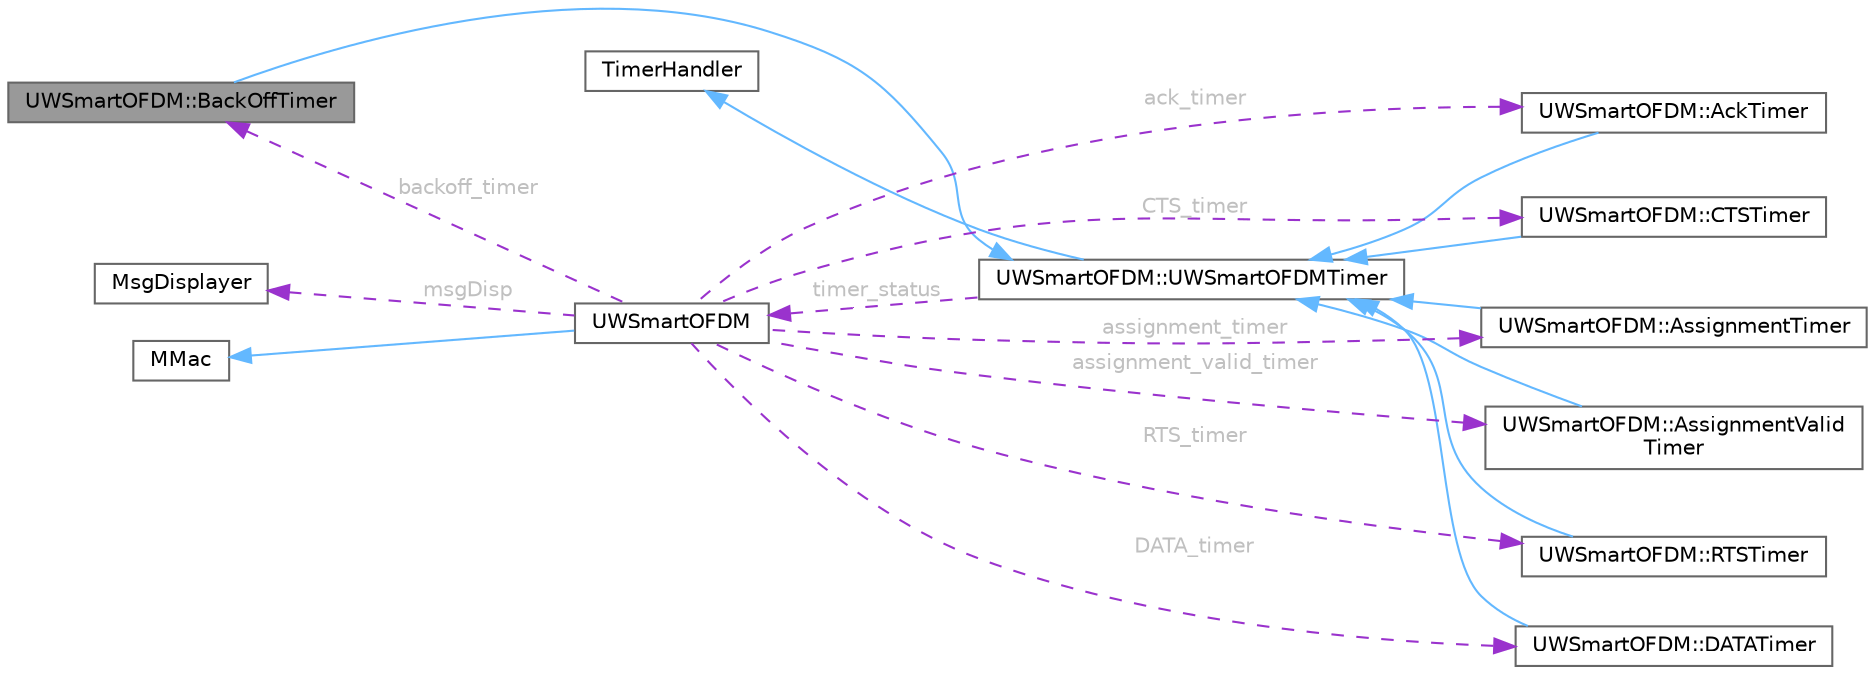 digraph "UWSmartOFDM::BackOffTimer"
{
 // LATEX_PDF_SIZE
  bgcolor="transparent";
  edge [fontname=Helvetica,fontsize=10,labelfontname=Helvetica,labelfontsize=10];
  node [fontname=Helvetica,fontsize=10,shape=box,height=0.2,width=0.4];
  rankdir="LR";
  Node1 [id="Node000001",label="UWSmartOFDM::BackOffTimer",height=0.2,width=0.4,color="gray40", fillcolor="grey60", style="filled", fontcolor="black",tooltip="Base class of BackoffTimer."];
  Node2 -> Node1 [id="edge1_Node000001_Node000002",dir="back",color="steelblue1",style="solid",tooltip=" "];
  Node2 [id="Node000002",label="UWSmartOFDM::UWSmartOFDMTimer",height=0.2,width=0.4,color="gray40", fillcolor="white", style="filled",URL="$classUWSmartOFDM_1_1UWSmartOFDMTimer.html",tooltip="Base class of all the timer used in this protocol."];
  Node3 -> Node2 [id="edge2_Node000002_Node000003",dir="back",color="steelblue1",style="solid",tooltip=" "];
  Node3 [id="Node000003",label="TimerHandler",height=0.2,width=0.4,color="gray40", fillcolor="white", style="filled",tooltip=" "];
  Node4 -> Node2 [id="edge3_Node000002_Node000004",dir="back",color="darkorchid3",style="dashed",tooltip=" ",label=" timer_status",fontcolor="grey" ];
  Node4 [id="Node000004",label="UWSmartOFDM",height=0.2,width=0.4,color="gray40", fillcolor="white", style="filled",URL="$classUWSmartOFDM.html",tooltip="This is the base class of UWSmartOFDM protocol, which is a derived class of MMac."];
  Node5 -> Node4 [id="edge4_Node000004_Node000005",dir="back",color="steelblue1",style="solid",tooltip=" "];
  Node5 [id="Node000005",label="MMac",height=0.2,width=0.4,color="gray40", fillcolor="white", style="filled",tooltip=" "];
  Node6 -> Node4 [id="edge5_Node000004_Node000006",dir="back",color="darkorchid3",style="dashed",tooltip=" ",label=" ack_timer",fontcolor="grey" ];
  Node6 [id="Node000006",label="UWSmartOFDM::AckTimer",height=0.2,width=0.4,color="gray40", fillcolor="white", style="filled",URL="$classUWSmartOFDM_1_1AckTimer.html",tooltip="Base class of AckTimer, which is a derived class of UWSmartOFDMTimer."];
  Node2 -> Node6 [id="edge6_Node000006_Node000002",dir="back",color="steelblue1",style="solid",tooltip=" "];
  Node1 -> Node4 [id="edge7_Node000004_Node000001",dir="back",color="darkorchid3",style="dashed",tooltip=" ",label=" backoff_timer",fontcolor="grey" ];
  Node7 -> Node4 [id="edge8_Node000004_Node000007",dir="back",color="darkorchid3",style="dashed",tooltip=" ",label=" CTS_timer",fontcolor="grey" ];
  Node7 [id="Node000007",label="UWSmartOFDM::CTSTimer",height=0.2,width=0.4,color="gray40", fillcolor="white", style="filled",URL="$classUWSmartOFDM_1_1CTSTimer.html",tooltip="Base class of CTSTimer."];
  Node2 -> Node7 [id="edge9_Node000007_Node000002",dir="back",color="steelblue1",style="solid",tooltip=" "];
  Node8 -> Node4 [id="edge10_Node000004_Node000008",dir="back",color="darkorchid3",style="dashed",tooltip=" ",label=" RTS_timer",fontcolor="grey" ];
  Node8 [id="Node000008",label="UWSmartOFDM::RTSTimer",height=0.2,width=0.4,color="gray40", fillcolor="white", style="filled",URL="$classUWSmartOFDM_1_1RTSTimer.html",tooltip="Base class of RTSTimer."];
  Node2 -> Node8 [id="edge11_Node000008_Node000002",dir="back",color="steelblue1",style="solid",tooltip=" "];
  Node9 -> Node4 [id="edge12_Node000004_Node000009",dir="back",color="darkorchid3",style="dashed",tooltip=" ",label=" DATA_timer",fontcolor="grey" ];
  Node9 [id="Node000009",label="UWSmartOFDM::DATATimer",height=0.2,width=0.4,color="gray40", fillcolor="white", style="filled",URL="$classUWSmartOFDM_1_1DATATimer.html",tooltip=" "];
  Node2 -> Node9 [id="edge13_Node000009_Node000002",dir="back",color="steelblue1",style="solid",tooltip=" "];
  Node10 -> Node4 [id="edge14_Node000004_Node000010",dir="back",color="darkorchid3",style="dashed",tooltip=" ",label=" assignment_timer",fontcolor="grey" ];
  Node10 [id="Node000010",label="UWSmartOFDM::AssignmentTimer",height=0.2,width=0.4,color="gray40", fillcolor="white", style="filled",URL="$classUWSmartOFDM_1_1AssignmentTimer.html",tooltip="Base class of AssignmentTimer."];
  Node2 -> Node10 [id="edge15_Node000010_Node000002",dir="back",color="steelblue1",style="solid",tooltip=" "];
  Node11 -> Node4 [id="edge16_Node000004_Node000011",dir="back",color="darkorchid3",style="dashed",tooltip=" ",label=" assignment_valid_timer",fontcolor="grey" ];
  Node11 [id="Node000011",label="UWSmartOFDM::AssignmentValid\lTimer",height=0.2,width=0.4,color="gray40", fillcolor="white", style="filled",URL="$classUWSmartOFDM_1_1AssignmentValidTimer.html",tooltip="Base class of AssignmentValidTimer."];
  Node2 -> Node11 [id="edge17_Node000011_Node000002",dir="back",color="steelblue1",style="solid",tooltip=" "];
  Node12 -> Node4 [id="edge18_Node000004_Node000012",dir="back",color="darkorchid3",style="dashed",tooltip=" ",label=" msgDisp",fontcolor="grey" ];
  Node12 [id="Node000012",label="MsgDisplayer",height=0.2,width=0.4,color="gray40", fillcolor="white", style="filled",URL="$classMsgDisplayer.html",tooltip=" "];
}
